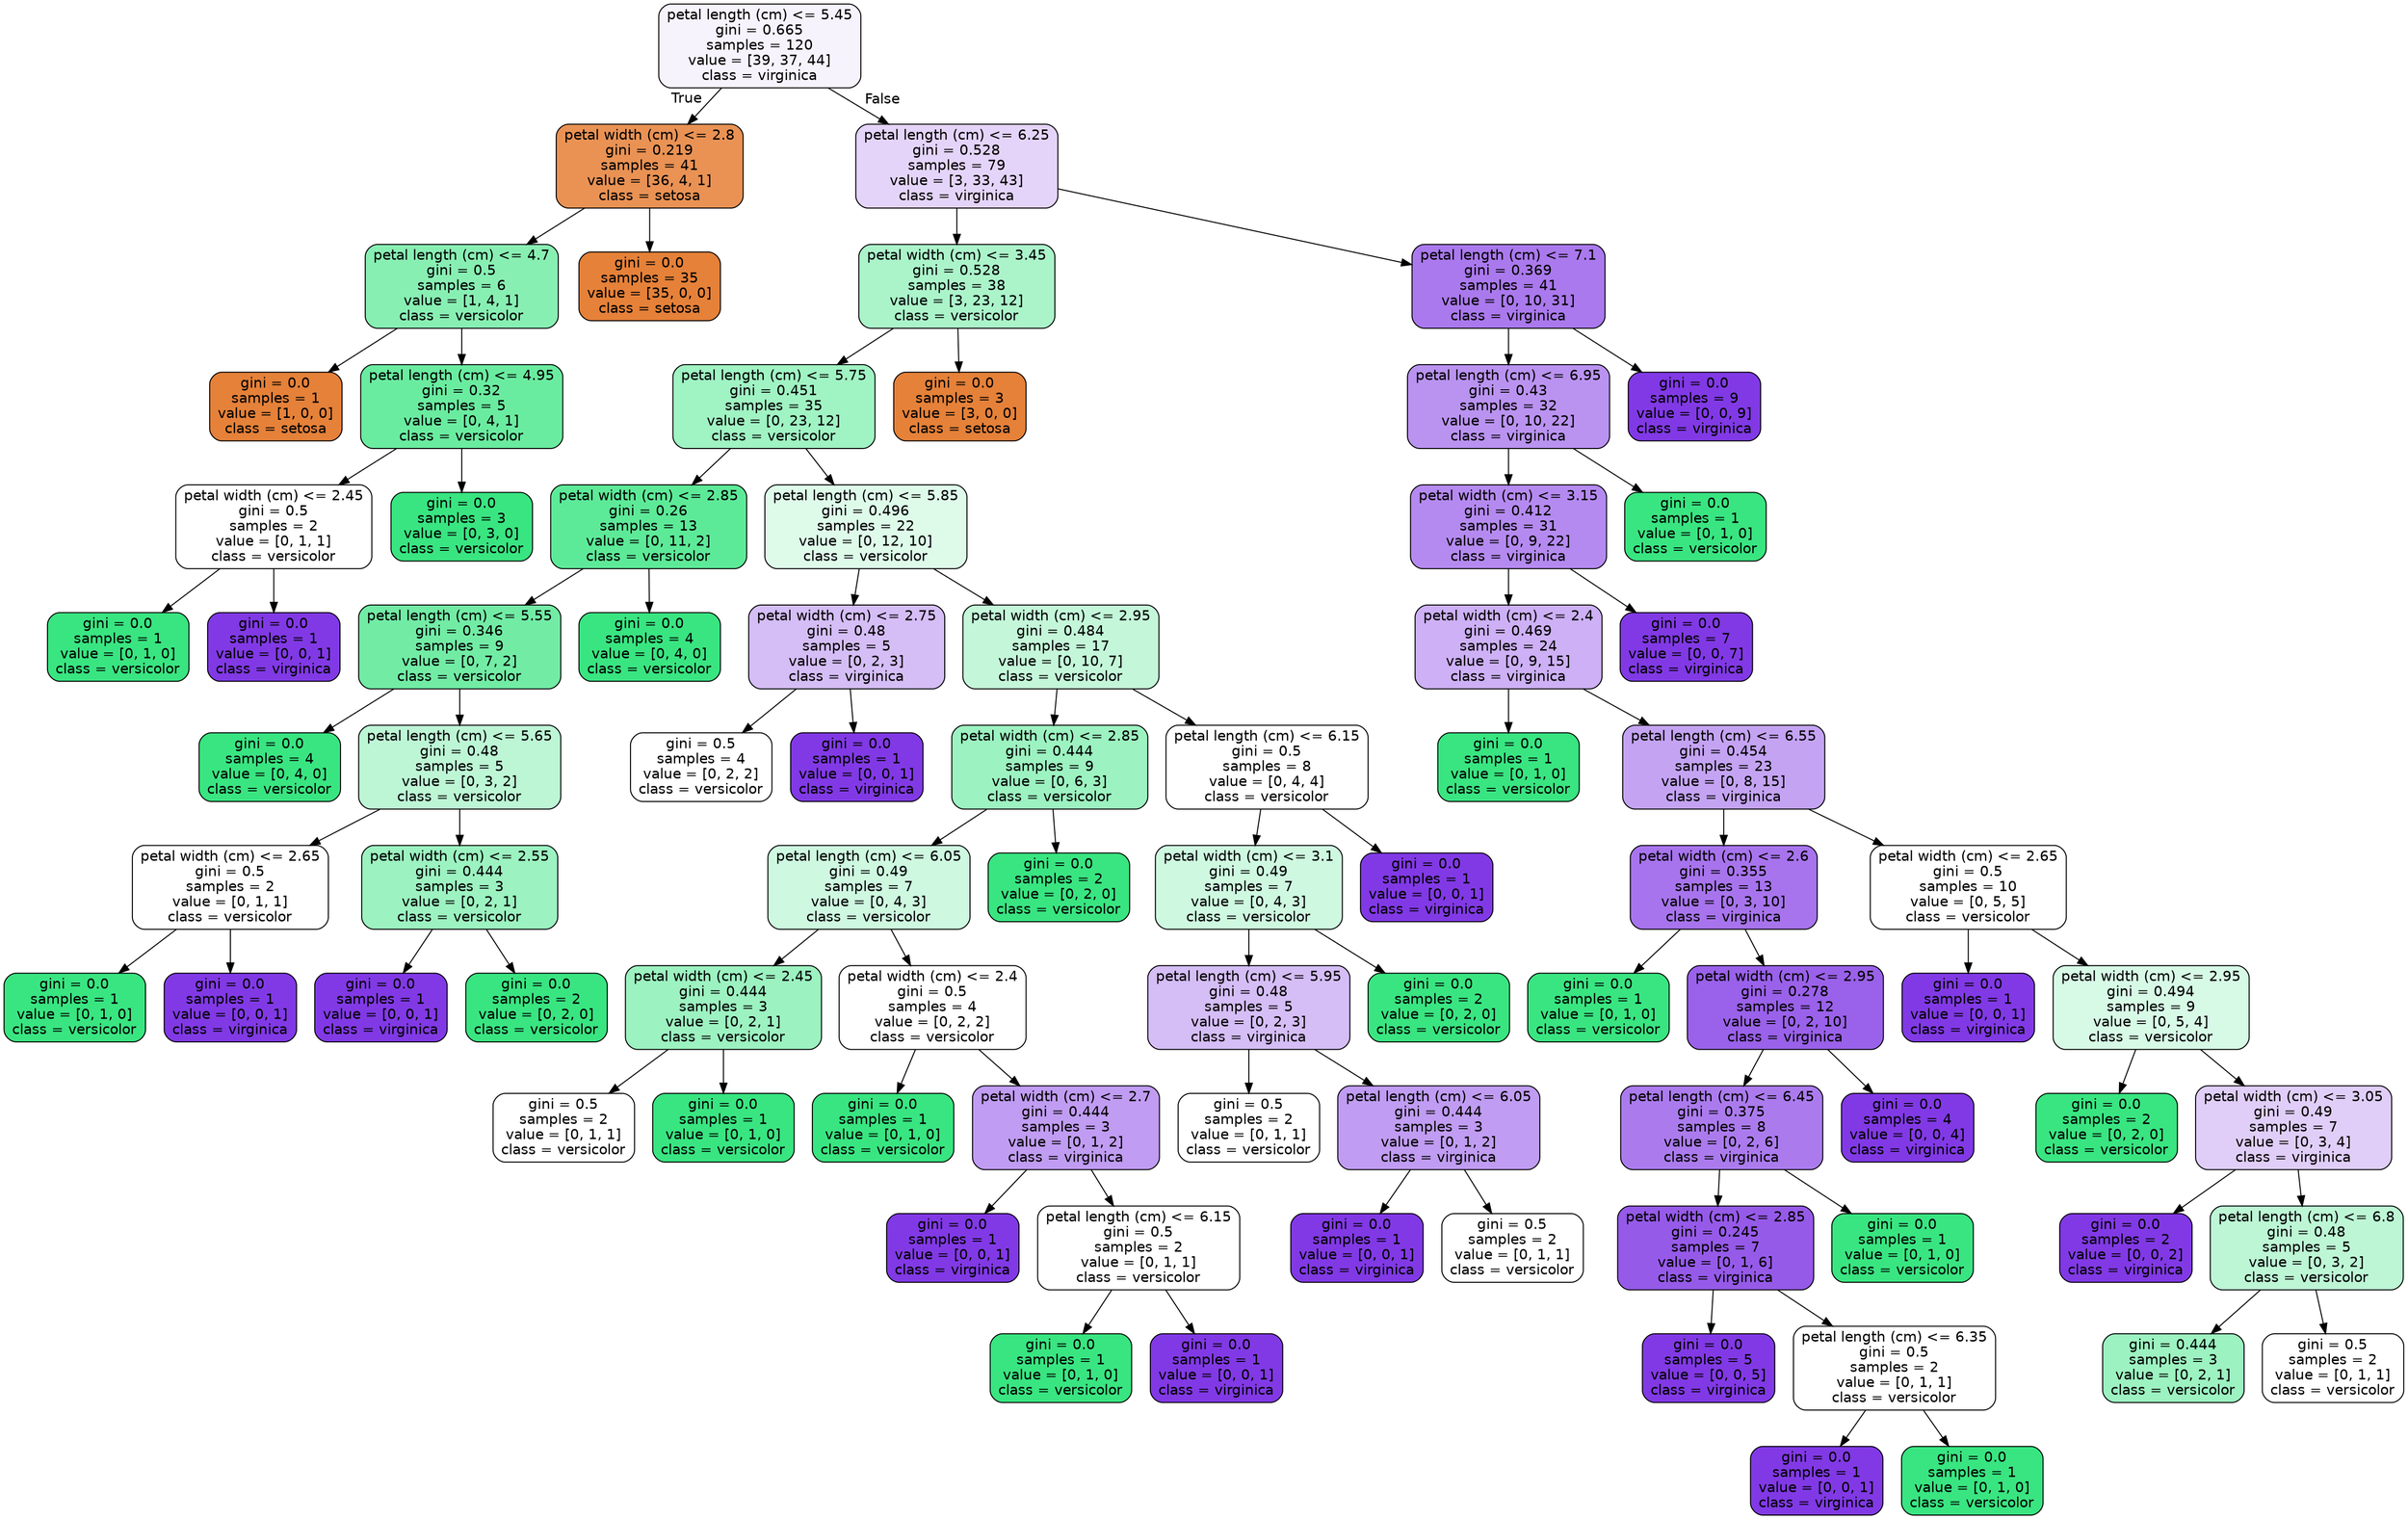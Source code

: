 digraph Tree {
node [shape=box, style="filled, rounded", color="black", fontname=helvetica] ;
edge [fontname=helvetica] ;
0 [label="petal length (cm) <= 5.45\ngini = 0.665\nsamples = 120\nvalue = [39, 37, 44]\nclass = virginica", fillcolor="#f7f3fd"] ;
1 [label="petal width (cm) <= 2.8\ngini = 0.219\nsamples = 41\nvalue = [36, 4, 1]\nclass = setosa", fillcolor="#e99254"] ;
0 -> 1 [labeldistance=2.5, labelangle=45, headlabel="True"] ;
2 [label="petal length (cm) <= 4.7\ngini = 0.5\nsamples = 6\nvalue = [1, 4, 1]\nclass = versicolor", fillcolor="#88efb3"] ;
1 -> 2 ;
3 [label="gini = 0.0\nsamples = 1\nvalue = [1, 0, 0]\nclass = setosa", fillcolor="#e58139"] ;
2 -> 3 ;
4 [label="petal length (cm) <= 4.95\ngini = 0.32\nsamples = 5\nvalue = [0, 4, 1]\nclass = versicolor", fillcolor="#6aeca0"] ;
2 -> 4 ;
5 [label="petal width (cm) <= 2.45\ngini = 0.5\nsamples = 2\nvalue = [0, 1, 1]\nclass = versicolor", fillcolor="#ffffff"] ;
4 -> 5 ;
6 [label="gini = 0.0\nsamples = 1\nvalue = [0, 1, 0]\nclass = versicolor", fillcolor="#39e581"] ;
5 -> 6 ;
7 [label="gini = 0.0\nsamples = 1\nvalue = [0, 0, 1]\nclass = virginica", fillcolor="#8139e5"] ;
5 -> 7 ;
8 [label="gini = 0.0\nsamples = 3\nvalue = [0, 3, 0]\nclass = versicolor", fillcolor="#39e581"] ;
4 -> 8 ;
9 [label="gini = 0.0\nsamples = 35\nvalue = [35, 0, 0]\nclass = setosa", fillcolor="#e58139"] ;
1 -> 9 ;
10 [label="petal length (cm) <= 6.25\ngini = 0.528\nsamples = 79\nvalue = [3, 33, 43]\nclass = virginica", fillcolor="#e4d4f9"] ;
0 -> 10 [labeldistance=2.5, labelangle=-45, headlabel="False"] ;
11 [label="petal width (cm) <= 3.45\ngini = 0.528\nsamples = 38\nvalue = [3, 23, 12]\nclass = versicolor", fillcolor="#abf4ca"] ;
10 -> 11 ;
12 [label="petal length (cm) <= 5.75\ngini = 0.451\nsamples = 35\nvalue = [0, 23, 12]\nclass = versicolor", fillcolor="#a0f3c3"] ;
11 -> 12 ;
13 [label="petal width (cm) <= 2.85\ngini = 0.26\nsamples = 13\nvalue = [0, 11, 2]\nclass = versicolor", fillcolor="#5dea98"] ;
12 -> 13 ;
14 [label="petal length (cm) <= 5.55\ngini = 0.346\nsamples = 9\nvalue = [0, 7, 2]\nclass = versicolor", fillcolor="#72eca5"] ;
13 -> 14 ;
15 [label="gini = 0.0\nsamples = 4\nvalue = [0, 4, 0]\nclass = versicolor", fillcolor="#39e581"] ;
14 -> 15 ;
16 [label="petal length (cm) <= 5.65\ngini = 0.48\nsamples = 5\nvalue = [0, 3, 2]\nclass = versicolor", fillcolor="#bdf6d5"] ;
14 -> 16 ;
17 [label="petal width (cm) <= 2.65\ngini = 0.5\nsamples = 2\nvalue = [0, 1, 1]\nclass = versicolor", fillcolor="#ffffff"] ;
16 -> 17 ;
18 [label="gini = 0.0\nsamples = 1\nvalue = [0, 1, 0]\nclass = versicolor", fillcolor="#39e581"] ;
17 -> 18 ;
19 [label="gini = 0.0\nsamples = 1\nvalue = [0, 0, 1]\nclass = virginica", fillcolor="#8139e5"] ;
17 -> 19 ;
20 [label="petal width (cm) <= 2.55\ngini = 0.444\nsamples = 3\nvalue = [0, 2, 1]\nclass = versicolor", fillcolor="#9cf2c0"] ;
16 -> 20 ;
21 [label="gini = 0.0\nsamples = 1\nvalue = [0, 0, 1]\nclass = virginica", fillcolor="#8139e5"] ;
20 -> 21 ;
22 [label="gini = 0.0\nsamples = 2\nvalue = [0, 2, 0]\nclass = versicolor", fillcolor="#39e581"] ;
20 -> 22 ;
23 [label="gini = 0.0\nsamples = 4\nvalue = [0, 4, 0]\nclass = versicolor", fillcolor="#39e581"] ;
13 -> 23 ;
24 [label="petal length (cm) <= 5.85\ngini = 0.496\nsamples = 22\nvalue = [0, 12, 10]\nclass = versicolor", fillcolor="#defbea"] ;
12 -> 24 ;
25 [label="petal width (cm) <= 2.75\ngini = 0.48\nsamples = 5\nvalue = [0, 2, 3]\nclass = virginica", fillcolor="#d5bdf6"] ;
24 -> 25 ;
26 [label="gini = 0.5\nsamples = 4\nvalue = [0, 2, 2]\nclass = versicolor", fillcolor="#ffffff"] ;
25 -> 26 ;
27 [label="gini = 0.0\nsamples = 1\nvalue = [0, 0, 1]\nclass = virginica", fillcolor="#8139e5"] ;
25 -> 27 ;
28 [label="petal width (cm) <= 2.95\ngini = 0.484\nsamples = 17\nvalue = [0, 10, 7]\nclass = versicolor", fillcolor="#c4f7d9"] ;
24 -> 28 ;
29 [label="petal width (cm) <= 2.85\ngini = 0.444\nsamples = 9\nvalue = [0, 6, 3]\nclass = versicolor", fillcolor="#9cf2c0"] ;
28 -> 29 ;
30 [label="petal length (cm) <= 6.05\ngini = 0.49\nsamples = 7\nvalue = [0, 4, 3]\nclass = versicolor", fillcolor="#cef8e0"] ;
29 -> 30 ;
31 [label="petal width (cm) <= 2.45\ngini = 0.444\nsamples = 3\nvalue = [0, 2, 1]\nclass = versicolor", fillcolor="#9cf2c0"] ;
30 -> 31 ;
32 [label="gini = 0.5\nsamples = 2\nvalue = [0, 1, 1]\nclass = versicolor", fillcolor="#ffffff"] ;
31 -> 32 ;
33 [label="gini = 0.0\nsamples = 1\nvalue = [0, 1, 0]\nclass = versicolor", fillcolor="#39e581"] ;
31 -> 33 ;
34 [label="petal width (cm) <= 2.4\ngini = 0.5\nsamples = 4\nvalue = [0, 2, 2]\nclass = versicolor", fillcolor="#ffffff"] ;
30 -> 34 ;
35 [label="gini = 0.0\nsamples = 1\nvalue = [0, 1, 0]\nclass = versicolor", fillcolor="#39e581"] ;
34 -> 35 ;
36 [label="petal width (cm) <= 2.7\ngini = 0.444\nsamples = 3\nvalue = [0, 1, 2]\nclass = virginica", fillcolor="#c09cf2"] ;
34 -> 36 ;
37 [label="gini = 0.0\nsamples = 1\nvalue = [0, 0, 1]\nclass = virginica", fillcolor="#8139e5"] ;
36 -> 37 ;
38 [label="petal length (cm) <= 6.15\ngini = 0.5\nsamples = 2\nvalue = [0, 1, 1]\nclass = versicolor", fillcolor="#ffffff"] ;
36 -> 38 ;
39 [label="gini = 0.0\nsamples = 1\nvalue = [0, 1, 0]\nclass = versicolor", fillcolor="#39e581"] ;
38 -> 39 ;
40 [label="gini = 0.0\nsamples = 1\nvalue = [0, 0, 1]\nclass = virginica", fillcolor="#8139e5"] ;
38 -> 40 ;
41 [label="gini = 0.0\nsamples = 2\nvalue = [0, 2, 0]\nclass = versicolor", fillcolor="#39e581"] ;
29 -> 41 ;
42 [label="petal length (cm) <= 6.15\ngini = 0.5\nsamples = 8\nvalue = [0, 4, 4]\nclass = versicolor", fillcolor="#ffffff"] ;
28 -> 42 ;
43 [label="petal width (cm) <= 3.1\ngini = 0.49\nsamples = 7\nvalue = [0, 4, 3]\nclass = versicolor", fillcolor="#cef8e0"] ;
42 -> 43 ;
44 [label="petal length (cm) <= 5.95\ngini = 0.48\nsamples = 5\nvalue = [0, 2, 3]\nclass = virginica", fillcolor="#d5bdf6"] ;
43 -> 44 ;
45 [label="gini = 0.5\nsamples = 2\nvalue = [0, 1, 1]\nclass = versicolor", fillcolor="#ffffff"] ;
44 -> 45 ;
46 [label="petal length (cm) <= 6.05\ngini = 0.444\nsamples = 3\nvalue = [0, 1, 2]\nclass = virginica", fillcolor="#c09cf2"] ;
44 -> 46 ;
47 [label="gini = 0.0\nsamples = 1\nvalue = [0, 0, 1]\nclass = virginica", fillcolor="#8139e5"] ;
46 -> 47 ;
48 [label="gini = 0.5\nsamples = 2\nvalue = [0, 1, 1]\nclass = versicolor", fillcolor="#ffffff"] ;
46 -> 48 ;
49 [label="gini = 0.0\nsamples = 2\nvalue = [0, 2, 0]\nclass = versicolor", fillcolor="#39e581"] ;
43 -> 49 ;
50 [label="gini = 0.0\nsamples = 1\nvalue = [0, 0, 1]\nclass = virginica", fillcolor="#8139e5"] ;
42 -> 50 ;
51 [label="gini = 0.0\nsamples = 3\nvalue = [3, 0, 0]\nclass = setosa", fillcolor="#e58139"] ;
11 -> 51 ;
52 [label="petal length (cm) <= 7.1\ngini = 0.369\nsamples = 41\nvalue = [0, 10, 31]\nclass = virginica", fillcolor="#aa79ed"] ;
10 -> 52 ;
53 [label="petal length (cm) <= 6.95\ngini = 0.43\nsamples = 32\nvalue = [0, 10, 22]\nclass = virginica", fillcolor="#ba93f1"] ;
52 -> 53 ;
54 [label="petal width (cm) <= 3.15\ngini = 0.412\nsamples = 31\nvalue = [0, 9, 22]\nclass = virginica", fillcolor="#b58af0"] ;
53 -> 54 ;
55 [label="petal width (cm) <= 2.4\ngini = 0.469\nsamples = 24\nvalue = [0, 9, 15]\nclass = virginica", fillcolor="#cdb0f5"] ;
54 -> 55 ;
56 [label="gini = 0.0\nsamples = 1\nvalue = [0, 1, 0]\nclass = versicolor", fillcolor="#39e581"] ;
55 -> 56 ;
57 [label="petal length (cm) <= 6.55\ngini = 0.454\nsamples = 23\nvalue = [0, 8, 15]\nclass = virginica", fillcolor="#c4a3f3"] ;
55 -> 57 ;
58 [label="petal width (cm) <= 2.6\ngini = 0.355\nsamples = 13\nvalue = [0, 3, 10]\nclass = virginica", fillcolor="#a774ed"] ;
57 -> 58 ;
59 [label="gini = 0.0\nsamples = 1\nvalue = [0, 1, 0]\nclass = versicolor", fillcolor="#39e581"] ;
58 -> 59 ;
60 [label="petal width (cm) <= 2.95\ngini = 0.278\nsamples = 12\nvalue = [0, 2, 10]\nclass = virginica", fillcolor="#9a61ea"] ;
58 -> 60 ;
61 [label="petal length (cm) <= 6.45\ngini = 0.375\nsamples = 8\nvalue = [0, 2, 6]\nclass = virginica", fillcolor="#ab7bee"] ;
60 -> 61 ;
62 [label="petal width (cm) <= 2.85\ngini = 0.245\nsamples = 7\nvalue = [0, 1, 6]\nclass = virginica", fillcolor="#965ae9"] ;
61 -> 62 ;
63 [label="gini = 0.0\nsamples = 5\nvalue = [0, 0, 5]\nclass = virginica", fillcolor="#8139e5"] ;
62 -> 63 ;
64 [label="petal length (cm) <= 6.35\ngini = 0.5\nsamples = 2\nvalue = [0, 1, 1]\nclass = versicolor", fillcolor="#ffffff"] ;
62 -> 64 ;
65 [label="gini = 0.0\nsamples = 1\nvalue = [0, 0, 1]\nclass = virginica", fillcolor="#8139e5"] ;
64 -> 65 ;
66 [label="gini = 0.0\nsamples = 1\nvalue = [0, 1, 0]\nclass = versicolor", fillcolor="#39e581"] ;
64 -> 66 ;
67 [label="gini = 0.0\nsamples = 1\nvalue = [0, 1, 0]\nclass = versicolor", fillcolor="#39e581"] ;
61 -> 67 ;
68 [label="gini = 0.0\nsamples = 4\nvalue = [0, 0, 4]\nclass = virginica", fillcolor="#8139e5"] ;
60 -> 68 ;
69 [label="petal width (cm) <= 2.65\ngini = 0.5\nsamples = 10\nvalue = [0, 5, 5]\nclass = versicolor", fillcolor="#ffffff"] ;
57 -> 69 ;
70 [label="gini = 0.0\nsamples = 1\nvalue = [0, 0, 1]\nclass = virginica", fillcolor="#8139e5"] ;
69 -> 70 ;
71 [label="petal width (cm) <= 2.95\ngini = 0.494\nsamples = 9\nvalue = [0, 5, 4]\nclass = versicolor", fillcolor="#d7fae6"] ;
69 -> 71 ;
72 [label="gini = 0.0\nsamples = 2\nvalue = [0, 2, 0]\nclass = versicolor", fillcolor="#39e581"] ;
71 -> 72 ;
73 [label="petal width (cm) <= 3.05\ngini = 0.49\nsamples = 7\nvalue = [0, 3, 4]\nclass = virginica", fillcolor="#e0cef8"] ;
71 -> 73 ;
74 [label="gini = 0.0\nsamples = 2\nvalue = [0, 0, 2]\nclass = virginica", fillcolor="#8139e5"] ;
73 -> 74 ;
75 [label="petal length (cm) <= 6.8\ngini = 0.48\nsamples = 5\nvalue = [0, 3, 2]\nclass = versicolor", fillcolor="#bdf6d5"] ;
73 -> 75 ;
76 [label="gini = 0.444\nsamples = 3\nvalue = [0, 2, 1]\nclass = versicolor", fillcolor="#9cf2c0"] ;
75 -> 76 ;
77 [label="gini = 0.5\nsamples = 2\nvalue = [0, 1, 1]\nclass = versicolor", fillcolor="#ffffff"] ;
75 -> 77 ;
78 [label="gini = 0.0\nsamples = 7\nvalue = [0, 0, 7]\nclass = virginica", fillcolor="#8139e5"] ;
54 -> 78 ;
79 [label="gini = 0.0\nsamples = 1\nvalue = [0, 1, 0]\nclass = versicolor", fillcolor="#39e581"] ;
53 -> 79 ;
80 [label="gini = 0.0\nsamples = 9\nvalue = [0, 0, 9]\nclass = virginica", fillcolor="#8139e5"] ;
52 -> 80 ;
}